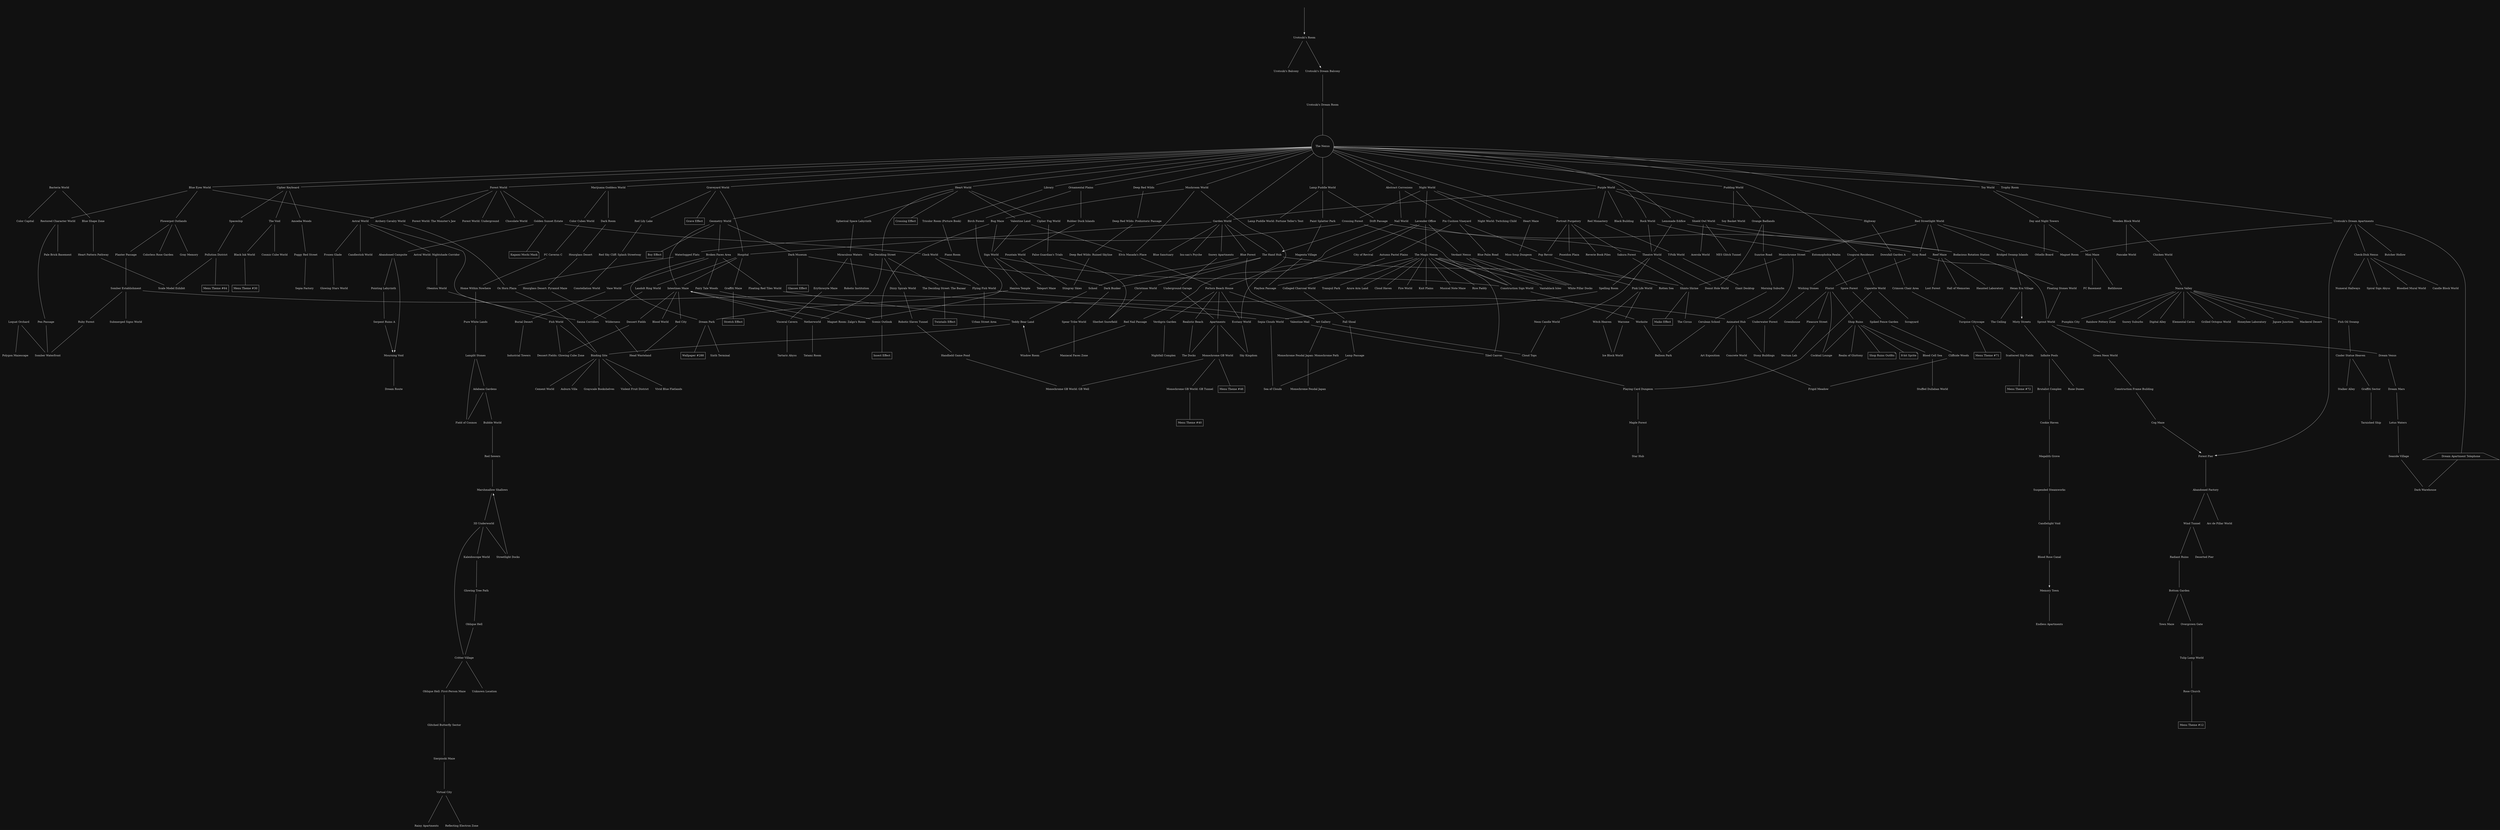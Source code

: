graph G 
{         
    center=true
    fontname="Courier-Sans"
    bgcolor="#111111"
    ranksep=2
    rankdir=TB

    node[
    shape=plaintext,
    fontcolor="#dddddd",
    color="#dddddd"
    ]

    edge[
    color="#dddddd"
    ]
    
    "The Nexus"[shape=circle]

    "Boy Effect"[shape=box]
    "Crossing Effect"[shape=box]
    "Glasses Effect"[shape=box]
    "Grave Effect"[shape=box]
    "Stretch Effect"[shape=box]
    "Twintails Effect"[shape=box]
    "Insect Effect"[shape=box]

    "Maiko Effect"[shape=box]

    "Kagami Mochi Mask"[shape=note]
    "Shop Ruins Outfits"[shape=note]
    "8-bit Sprite"[shape=note]

    "Menu Theme #12"[shape=box]
    "Menu Theme #30"[shape=box]
    "Menu Theme #40"[shape=box]
    "Menu Theme #46"[shape=box]
    "Menu Theme #64"[shape=box]
    "Menu Theme #71"[shape=box]
    "Menu Theme #72"[shape=box]

    "Wallpaper #288"[shape=box]

    "Dream Apartment Telephone"[shape=trapezium]
    
    //Connections :D

    " " -- "Urotsuki's Room"[dir=forward]
    "Urotsuki's Room" -- "Urotsuki's Balcony"
    "Urotsuki's Room" -- "Urotsuki's Dream Balcony" [dir=forward]
    "Urotsuki's Dream Balcony" -- "Urotsuki's Dream Room"
    "Urotsuki's Dream Room" -- "The Nexus"

    "The Nexus" -- "Abstract Corrosions"
    "The Nexus" -- "Blue Eyes World"
    "The Nexus" -- "Cipher Keyboard"
    "The Nexus" -- "Deep Red Wilds"
    "The Nexus" -- "Forest World"
    "The Nexus" -- "Garden World"
    "The Nexus" -- "Geometry World"
    "The Nexus" -- "Graveyard World"
    "The Nexus" -- "Heart World"
    "The Nexus" -- "Lamp Puddle World"
    "The Nexus" -- "Lemonade Edifice"
    "The Nexus" -- "Library"
    "The Nexus" -- "Marijuana Goddess World"
    "The Nexus" -- "Mushroom World"
    "The Nexus" -- "Night World"
    "The Nexus" -- "Ornamental Plains"
    "The Nexus" -- "Portrait Purgatory"
    "The Nexus" -- "Pudding World"
    "The Nexus" -- "Purple World"
    "The Nexus" -- "Red Streetlight World"
    "The Nexus" -- "Rock World"
    "The Nexus" -- "Toy World"
    "The Nexus" -- "Urotsuki's Dream Apartments"
    "The Nexus" -- "Usugurai Residence"
    "The Nexus" -- "Trophy Room"

    "3D Underworld" -- "Critter Village"
    "3D Underworld" -- "Kaleidoscope World"
    "3D Underworld" -- "Streetlight Docks"

    "Abandoned Campsite" -- "Mourning Void"[dir=forward]
    "Abandoned Campsite" -- "Pointing Labyrinth"
    
    "Abandoned Factory" -- "Arc de Pillar World"
    "Abandoned Factory" -- "Wind Tunnel"

    "Abstract Corrosions" -- "Nail World"
    "Abstract Corrosions" -- "Pin Cushion Vineyard"

    "Adabana Gardens" -- "Bubble World"
    "Adabana Gardens" -- "Field of Cosmos"
    
    "Amoeba Woods" -- "Foggy Red Street"

    "Animated Hub" -- "Art Exposition"
    "Animated Hub" -- "Concrete World"
    "Animated Hub" -- "Stony Buildings"

    "Apartments" -- "Monochrome GB World"
    "Apartments" -- "Sky Kingdom"
    "Apartments" -- "The Docks"

    "Archery Cavalry World" -- "Ox Horn Plaza"

    "Art Gallery" -- "Cloud Tops"
    "Art Gallery" -- "Monochrome Feudal Japan: Monochrome Path"

    "Astral World" -- "Frozen Glade"
    "Astral World" -- "Sauna Corridors"
    "Astral World" -- "Astral World: Nightshade Corridor"
    "Astral World" -- "Candlestick World"

    "Astral World: Nightshade Corridor" -- "Obentou World"

    "Autumn Pastel Plains" -- "Collaged Charcoal World"

    "Bacteria World" -- "Blue Shape Zone"
    "Bacteria World" -- "Color Capital"

    "Binding Site" -- "Auburn Villa"
    "Binding Site" -- "Grayscale Bookshelves"
    "Binding Site" -- "Violent Fruit District"
    "Binding Site" -- "Vivid Blue Flatlands"
    "Binding Site" -- "Cement World"

    "Birch Forest" -- "Magnet Room: Zalgo's Room"

    "Black Ink World" -- "Menu Theme #30"

    "Blood Cell Sea" -- "Stuffed Dullahan World"

    "Blood Rose Canal" -- "Memory Town"[dir=forward]

    "Blue Eyes World" -- "Archery Cavalry World"
    "Blue Eyes World" -- "Flowerpot Outlands"
    "Blue Eyes World" -- "Restored Character World"
	
    "Blue Forest" -- "Art Gallery"
    "Blue Forest" -- "School"

    "Blue Palm Road" -- "White Pillar Docks"

    "Blue Shape Zone" -- "Heart Pattern Pathway"

    "Bodacious Rotation Station" -- "Floating Stones World"
    
    "Bottom Garden" -- "Overgrown Gate"
    "Bottom Garden" -- "Town Maze"

    "Bridged Swamp Islands" -- "Heian Era Village"

    "Broken Faces Area" -- "Dream Park"
    "Broken Faces Area" -- "Fairy Tale Woods"
    "Broken Faces Area" -- "Floating Red Tiles World"
    "Broken Faces Area" -- "Vase World"

    "Brutalist Complex" -- "Cookie Haven"

    "Bubble World" -- "Red Sewers"

    "Bug Maze" -- "Scenic Outlook"
    "Bug Maze" -- "Sign World"

    "Burial Desert" -- "Industrial Towers"

    "Candlelight Void" -- "Blood Rose Canal"

    "Cerulean School" -- "Balloon Park"

    "Check-Disk Nexus" -- "Bloodied Mural World"
    "Check-Disk Nexus" -- "Candle Block World"
    "Check-Disk Nexus" -- "Numeral Hallways"
    "Check-Disk Nexus" -- "Spiral Sign Abyss"

    "Chicken World" -- "Nazca Valley"

    "Christmas World" -- "Sherbet Snowfield"
    
    "Cigarette World" -- "Playing Card Dungeon"
    "Cigarette World" -- "Scrapyard"

    "Cinder Statue Heaven" -- "Graffiti Sector"
    "Cinder Statue Heaven" -- "Stalker Alley"

    "Cipher Fog World" -- "False Guardian's Trials"

    "Cipher Keyboard" -- "Amoeba Woods"
    "Cipher Keyboard" -- "Spaceship"
    "Cipher Keyboard" -- "The Void"

    "Cliffside Woods" -- "Frigid Meadow"

    "Clock World" -- "Dark Bunker"
    "Clock World" -- "Flying Fish World"
    
    "Cog Maze" -- "Forest Pier"[dir=forward]

    "Collaged Charcoal World" -- "Fall Shoal"

    "Color Cubes World" -- "FC Caverns C"

    "Concrete World" -- "Frigid Meadow"
    
    "Construction Frame Building" -- "Cog Maze"
    "Construction Sign World" -- "Worksite"

    "Cookie Haven" -- "Megalith Grove"

    "Crimson Chair Area" -- "Turqoise Cityscape"

    "Critter Village" -- "Oblique Hell: First-Person Maze"
    "Critter Village" -- "Unknown Location"
    
    "Crossing Forest" -- "Construction Sign World"
    "Crossing Forest" -- "Waterlogged Flats"

    "Dark Bunker" -- "Spear Tribe World"

    "Dark Museum" -- "Flying Fish World"
    "Dark Museum" -- "Glasses Effect"

    "Dark Room" -- "Hourglass Desert"

    "Day and Night Towers" -- "Mini Maze"
    "Day and Night Towers" -- "Othello Board"

    "Deep Red Wilds" -- "Deep Red Wilds: Prehistoric Passage"

    "Deep Red Wilds: Prehistoric Passage" -- "Deep Red Wilds: Ruined Skyline"

    "Deep Red Wilds: Ruined Skyline" -- "Stingray Skies"
    
    "Dessert Fields" -- "Dessert Fields: Glowing Cube Zone"

    "Dizzy Spirals World" -- "Robotic Slaves Tunnel"

    "Downfall Garden A" -- "Crimson Chair Area"

    "Dream Apartment Telephone" -- "Dark Warehouse"

    "Dream Mars" -- "Lotus Waters"

    "Dream Park" -- "Sixth Terminal"
    "Dream Park" -- "Wallpaper #288"

    "Dream Venus" -- "Dream Mars"

    "Drift Passage" -- "Gray Road"
    "Drift Passage" -- "The Hand Hub"[dir=forward]

    "Ecstasy World" -- "Sky Kingdom"

    "Elvis Masada's Place" -- "Forlorn Beach House"

    "Entomophobia Realm" -- "Spore Forest"

    "Erythrocyte Maze" -- "Visceral Cavern"

    "Fall Shoal" -- "Lamp Passage"

    "Fairy Tale Woods" -- "Scenic Outlook"

    "FC Caverns C" -- "Home Within Nowhere"

    "Fish Oil Swamp" -- "Cinder Statue Heaven"

    "Fish World" -- "Binding Site"
    "Fish World" -- "Dessert Fields: Glowing Cube Zone"
    
    "Floating Red Tiles World" -- "Teddy Bear Land"

    "Floating Stones World" -- "Sprout World"

    "Florist" -- "Cocktail Lounge"
    "Florist" -- "Greenhouse"
    "Florist" -- "Pleasure Street"
    "Florist" -- "Shop Ruins"

    "Flowerpot Outlands" -- "Colorless Rose Garden"
    "Flowerpot Outlands" -- "Gray Memory"
    "Flowerpot Outlands" -- "Planter Passage"

    "Flying Fish World" -- "Animated Hub"
    "Flying Fish World" -- "Urban Street Area"
    
    "Foggy Red Street" -- "Sepia Factory"
    
    "Forest Pier" -- "Abandoned Factory"

    "Forest World" -- "Astral World"
    "Forest World" -- "Chocolate World"
    "Forest World" -- "Golden Sunset Estate"
    "Forest World" -- "Forest World: The Monster's Jaw"
    "Forest World" -- "Forest World: Underground"

    "Forlorn Beach House" -- "Apartments"
    "Forlorn Beach House" -- "Art Gallery"
    "Forlorn Beach House" -- "Ecstasy World"
    "Forlorn Beach House" -- "Realistic Beach"
    "Forlorn Beach House" -- "Verdigris Garden"

    "Fountain World" -- "Stingray Skies"

    "Frozen Glade" -- "Glowing Stars World"

    "Garden World" -- "Blue Forest"
    "Garden World" -- "Blue Sanctuary"
    "Garden World" -- "Hospital"
    "Garden World" -- "Inu-san's Psyche"
    "Garden World" -- "Snowy Apartments"
    "Garden World" -- "The Hand Hub"

    "Geometry World" -- "Boy Effect"
    "Geometry World" -- "Broken Faces Area"
    "Geometry World" -- "Dark Museum"
    "Geometry World" -- "Intestines Maze"
    
    "Glitched Butterfly Sector" -- "Sierpinski Maze"

    "Glowing Tree Path" -- "Oblique Hell"
    
    "Golden Sunset Estate" -- "Abandoned Campsite"
    "Golden Sunset Estate" -- "Clock World"
    "Golden Sunset Estate" -- "Kagami Mochi Mask"

    "Graffiti Maze" -- "Stretch Effect"

    "Graffiti Sector" -- "Tarnished Ship"

    "Graveyard World" -- "Grave Effect"
    "Graveyard World" -- "Hospital"
    "Graveyard World" -- "Red Lily Lake"
   
    "Gray Road" -- "Florist"
    "Gray Road" -- "Sprout World"

    "Green Neon World" -- "Construction Frame Building"
    
    "Handheld Game Pond" -- "Monochrome GB World: GB Well"
    
    "Haniwa Temple" -- "Dream Park"

    "Heart Maze" -- "Miso Soup Dungeon"

    "Heart Pattern Pathway" -- "Scale Model Exhibit"
   
    "Heart World" -- "Cipher Fog World"
    "Heart World" -- "Spherical Space Labyrinth"
    "Heart World" -- "The Deciding Street"
    "Heart World" -- "Valentine Land"
    "Heart World" -- "Crossing Effect"

    "Heian Era Village" -- "Misty Streets"[dir=forward]
    "Heian Era Village" -- "The Ceiling"

    "Highway" -- "Downfall Garden A"

    "Home Within Nowhere" -- "Pure White Lands"
    
    "Hospital" -- "Graffiti Maze"
    "Hospital" -- "Intestines Maze"
    "Hospital" -- "Landolt Ring World"

    "Hourglass Desert" -- "Hourglass Desert: Pyramid Maze" 

    "Hourglass Desert: Pyramid Maze" -- "Wilderness"

    "Infinite Pools" -- "Brutalist Complex"
    "Infinite Pools" -- "Rune Dunes"

    "Intestines Maze" -- "Blood World"
    "Intestines Maze" -- "Dessert Fields"
    "Intestines Maze" -- "Magnet Room: Zalgo's Room"[dir=back]
    "Intestines Maze" -- "Netherworld"
    "Intestines Maze" -- "Red City"
    "Intestines Maze" -- "Valentine Mail"

    "Kaleidoscope World" -- "Glowing Tree Path"

    "Lamp Passage" -- "Sea of Clouds"

    "Lamp Puddle World" -- "Drift Passage"
    "Lamp Puddle World" -- "Lamp Puddle World: Fortune Teller's Tent"
    "Lamp Puddle World" -- "Paint Splatter Park"

    "Lamplit Stones" -- "Adabana Gardens"
    "Lamplit Stones" -- "Field of Cosmos"

    "Landolt Ring World" -- "Sauna Corridors"

    "Lavender Office" -- "City of Revival"
    "Lavender Office" -- "Ecstasy World"
    "Lavender Office" -- "The Magic Nexus"
    "Lavender Office" -- "Verdant Nexus"
    
    "Lemonade Edifice" -- "Bodacious Rotation Station"
    "Lemonade Edifice" -- "Theatre World"

    "Library" -- "Tricolor Room (Picture Book)"

    "Loquat Orchard" -- "Polygon Mazescape"
    "Loquat Orchard" -- "Somber Waterfront"

    "Lotus Waters" -- "Seaside Village"

    "Magenta Village" -- "Playbox Passage"
    
    "Maple Forest" -- "Star Hub"

    "Marijuana Goddess World" -- "Color Cubes World"
    "Marijuana Goddess World" -- "Dark Room"

    "Marshmallow Shallows" -- "3D Underworld"

    "Megalith Grove" -- "Suspended Steamworks"

    "Memory Town" -- "Endless Apartments"

    "Mini Maze" -- "Bathhouse"
    "Mini Maze" -- "FC Basement"

    "Miraculous Waters" -- "Erythrocyte Maze"
    "Miraculous Waters" -- "Robotic Institution"

    "Miso Soup Dungeon" -- "Pink Life World"

    "Misty Streets" -- "Infinite Pools"
    
    "Monochrome Feudal Japan: Monochrome Path" -- "Monochrome Feudal Japan"

    "Monochrome GB World" -- "Menu Theme #46"
    "Monochrome GB World" -- "Monochrome GB World: GB Tunnel"
    "Monochrome GB World" -- "Monochrome GB World: GB Well"
    
    "Monochrome GB World: GB Tunnel" -- "Menu Theme #40"

    "Monochrome Street" -- "Animated Hub"
    "Monochrome Street" -- "Shinto Shrine"

    "Morning Suburbs" -- "Cerulean School"

    "Mourning Void" -- "Dream Route"

    "Mushroom World" -- "Bug Maze"
    "Mushroom World" -- "Elvis Masada's Place"
    "Mushroom World" -- "Forlorn Beach House"

    "Nail World" -- "Red Nail Passage"
    "Nail World" -- "Theatre World"

    "Nazca Valley" -- "Digital Alley"
    "Nazca Valley" -- "Elemental Caves"
    "Nazca Valley" -- "Fish Oil Swamp"
    "Nazca Valley" -- "Grilled Octopus World"
    "Nazca Valley" -- "Honeybee Laboratory"
    "Nazca Valley" -- "Jigsaw Junction"
    "Nazca Valley" -- "Mackerel Desert"
    "Nazca Valley" -- "Pumpkin City"
    "Nazca Valley" -- "Rainbow Pottery Zone"
    "Nazca Valley" -- "Snowy Suburbs"
    
    "Neon Candle World" -- "Cloud Tops"

    "Netherworld" -- "Tatami Room"

    "Night World" -- "Crossing Forest"
    "Night World" -- "Heart Maze"
    "Night World" -- "Lavender Office"
    "Night World" -- "Night World: Twitching Child"

    "Obentou World" -- "Fish World"

    "Oblique Hell: First-Person Maze" -- "Glitched Butterfly Sector"

    "Oblique Hell" -- "Critter Village"

    "Orange Badlands" -- "Donut Hole World"
    "Orange Badlands" -- "Sunrise Road"

    "Ornamental Plains" -- "Birch Forest"
    "Ornamental Plains" -- "Rubber Duck Islands"
    
    "Overgrown Gate" -- "Tulip Lamp World"

    "Ox Horn Plaza" -- "Binding Site"

    "Paint Splatter Park" -- "Magenta Village"

    "Pen Passage" -- "Somber Waterfront"

    "Pin Cushion Vineyard" -- "Autumn Pastel Plains"
    "Pin Cushion Vineyard" -- "Blue Palm Road"
    "Pin Cushion Vineyard" -- "Pop Revoir"

    "Pink Life World" -- "Warzone"
    "Pink Life World" -- "Witch Heaven"

    "Planter Passage" -- "Somber Establishment"
    
    "Playing Card Dungeon" -- "Maple Forest"

    "Pleasure Street" -- "Nerium Lab"

    "Pointing Labyrinth" -- "Serpent Ruins A"
    
    "Pollution District" -- "Scale Model Exhibit"
    "Pollution District" -- "Menu Theme #64"

    "Pop Revoir" -- "Rotten Sea"
    
    "Portrait Purgatory" -- "Pop Revoir"
    "Portrait Purgatory" -- "Poseidon Plaza"
    "Portrait Purgatory" -- "Reverie Book Piles"
    "Portrait Purgatory" -- "Sakura Forest"

    "Pudding World" -- "Orange Badlands"
    "Pudding World" -- "Soy Basket World"

    "Pure White Lands" -- "Lamplit Stones"

    "Purple World" -- "Black Building"
    "Purple World" -- "Garden World"
    "Purple World" -- "Highway"
    "Purple World" -- "Red Monastery"
    "Purple World" -- "Shield Owl World"
    
    "Radiant Ruins" -- "Bottom Garden"

    "Realistic Beach" -- "The Docks"

    "Red City" -- "Head Wasteland"

    "Red Lily Lake" -- "Red Sky Cliff: Splash Streetway"
    
    "Red Nail Passage" -- "Window Room"

    "Red Monastery" -- "T-Folk World"

    "Red Sewers" -- "Marshmallow Shallows"

    "Red Sky Cliff: Splash Streetway" -- "Constellation World"
   
    "Red Streetlight World" -- "Bridged Swamp Islands"
    "Red Streetlight World" -- "Gray Road"
    "Red Streetlight World" -- "Magnet Room"
    "Red Streetlight World" -- "Monochrome Street"
    "Red Streetlight World" -- "Reef Maze"

    "Reef Maze" -- "Hall of Memories"
    "Reef Maze" -- "Haunted Laboratory"
    "Reef Maze" -- "Lost Forest"

    "Restored Character World" -- "Pale Brick Basement"
    "Restored Character World" -- "Pen Passage"

    "Robotic Slaves Tunnel" -- "Handheld Game Pond"

    "Rock World" -- "Entomophobia Realm"
    "Rock World" -- "Theatre World"
    
    "Rose Church" -- "Menu Theme #12"

    "Rubber Duck Islands" -- "Fountain World"

    "Ruby Forest" -- "Somber Waterfront"

    "Sakura Forest" -- "Shinto Shrine"

    "Scattered Sky Fields" -- "Menu Theme #72"

    "Scenic Outlook" -- "Insect Effect"

    "School" -- "Teddy Bear Land"

    "Seaside Village" -- "Dark Warehouse"

    "Sepia Clouds World" -- "Sea of Clouds"

    "Serpent Ruins A" -- "Mourning Void"[dir=forward]

    "False Guardian's Trials" -- "Sherbet Snowfield"

    "Shield Owl World" -- "Acerola World"
    "Shield Owl World" -- "Bodacious Rotation Station"
    "Shield Owl World" -- "NES Glitch Tunnel"

    "Shinto Shrine" -- "Maiko Effect"
    "Shinto Shrine" -- "The Circus"
   
    "Shop Ruins" -- "Blood Cell Sea"
    "Shop Ruins" -- "Cocktail Lounge"
    "Shop Ruins" -- "Realm of Gluttony"
    "Shop Ruins" -- "Shop Ruins Outfits"
    "Shop Ruins" -- "8-bit Sprite"

    "Sierpinski Maze" -- "Virtual City"

    "Sign World" -- "Construction Sign World"
    "Sign World" -- "Haniwa Temple"
    "Sign World" -- "Teleport Maze"

    "Snowy Apartments" -- "Underground Garage"

    "Somber Establishment" -- "Ruby Forest"
    "Somber Establishment" -- "Sepia Clouds World"
    "Somber Establishment" -- "Submerged Signs World"

    "Spaceship" -- "Pollution District"
    
    "Spear Tribe World" -- "Maniacal Faces Zone"

    "Spelling Room" -- "Sepia Clouds World"

    "Spherical Space Labyrinth" -- "Miraculous Waters"

    "Spiked Fence Garden" -- "Cliffside Woods"

    "Spore Forest" -- "Spiked Fence Garden"

    "Sprout World" -- "Dream Venus"
    "Sprout World" -- "Green Neon World"

    "Streetlight Docks" -- "Marshmallow Shallows"[dir=forward]

    "Sunrise Road" -- "Morning Suburbs"

    "Suspended Steamworks" -- "Candlelight Void"
    
    "Teddy Bear Land" -- "Binding Site"
    "Teddy Bear Land" -- "Window Room"[dir=back]

    "T-Folk World" -- "Giant Desktop"

    "The Deciding Street" -- "Netherworld"
    "The Deciding Street" -- "Dizzy Spirals World"
    "The Deciding Street" -- "The Deciding Street: The Bazaar"
    
    "The Deciding Street: The Bazaar" -- "Twintails Effect"
    
    "The Hand Hub" -- "Christmas World"
    "The Hand Hub" -- "Dark Bunker"
    "The Hand Hub" -- "Shinto Shrine"

    "The Magic Nexus" -- "Azure Arm Land"
    "The Magic Nexus" -- "Cloud Haven"
    "The Magic Nexus" -- "Construction Sign World"
    "The Magic Nexus" -- "Fire World"
    "The Magic Nexus" -- "Knit Plains"
    "The Magic Nexus" -- "Musical Note Maze"
    "The Magic Nexus" -- "Playbox Passage"
    "The Magic Nexus" -- "Rice Paddy"
    "The Magic Nexus" -- "Tiled Canvas"
    "The Magic Nexus" -- "Tranquil Park"
    "The Magic Nexus" -- "Vantablack Isles"
    "The Magic Nexus" -- "White Pillar Docks"
    
    "The Void" -- "Black Ink World"
    "The Void" -- "Cosmic Cube World"

    "Theatre World"  -- "Donut Hole World" 
    "Theatre World" -- "Neon Candle World"
    "Theatre World" -- "Spelling Room"
    
    "Tiled Canvas" -- "Playing Card Dungeon"

    "Toy World" -- "Day and Night Towers"
    "Toy World" -- "Wooden Block World"

    "Tricolor Room (Picture Book)" -- "Piano Room"
    
    "Tulip Lamp World" -- "Rose Church"

    "Turqoise Cityscape" -- "Menu Theme #71"
    "Turqoise Cityscape" -- "Scattered Sky Fields"

    "Underground Garage" -- "Apartments" 

    "Underwater Forest" -- "Stony Buildings"

    "Urotsuki's Dream Apartments" -- "Butcher Hollow"
    "Urotsuki's Dream Apartments" -- "Check-Disk Nexus"
    "Urotsuki's Dream Apartments" -- "Dream Apartment Telephone"
    "Urotsuki's Dream Apartments" -- "Forest Pier"[dir=forward]
    "Urotsuki's Dream Apartments" -- "Magnet Room"
    
    "Usugurai Residence" -- "Cigarette World"
    "Usugurai Residence" -- "Wishing Stones"
    
    "Valentine Land" -- "Elvis Masada's Place"
    "Valentine Land" -- "Sign World"

    "Valentine Mail" -- "Tiled Canvas"

    "Vase World" -- "Burial Desert"

    "Verdant Nexus" -- "Construction Sign World"
    "Verdant Nexus" -- "Vantablack Isles"
    "Verdant Nexus" -- "White Pillar Docks"

    "Verdigris Garden" -- "Nightfall Complex"

    "Virtual City" -- "Rainy Apartments"
    "Virtual City" -- "Reflecting Electron Zone"

    "Visceral Cavern" -- "Tartaric Abyss"

    "Warzone" -- "Ice Block World"

    "Waterlogged Flats" -- "Ox Horn Plaza"
    
    "Wilderness" -- "Head Wasteland" 
    
    "Wind Tunnel" -- "Deserted Pier"
    "Wind Tunnel" -- "Radiant Ruins"
    
    "Wishing Stones" -- "Underwater Forest"

    "Witch Heaven" -- "Ice Block World"

    "Wooden Block World" -- "Chicken World"
    "Wooden Block World" -- "Pancake World"

    "Worksite" -- "Balloon Park"
}

